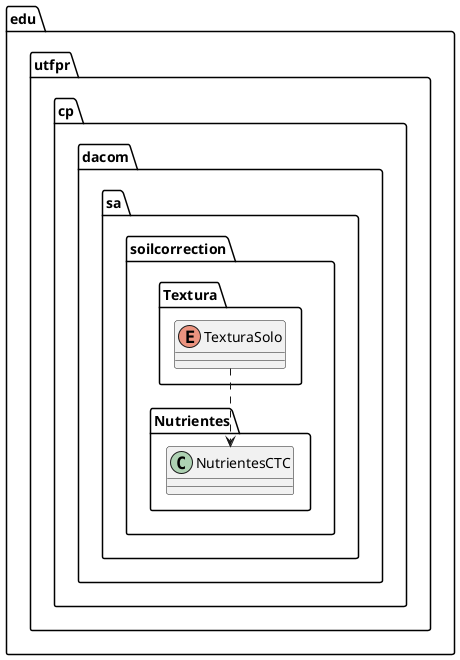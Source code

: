 @startuml
class edu.utfpr.cp.dacom.sa.soilcorrection.Nutrientes.NutrientesCTC
enum edu.utfpr.cp.dacom.sa.soilcorrection.Textura.TexturaSolo
edu.utfpr.cp.dacom.sa.soilcorrection.Textura.TexturaSolo ..> edu.utfpr.cp.dacom.sa.soilcorrection.Nutrientes.NutrientesCTC
@enduml